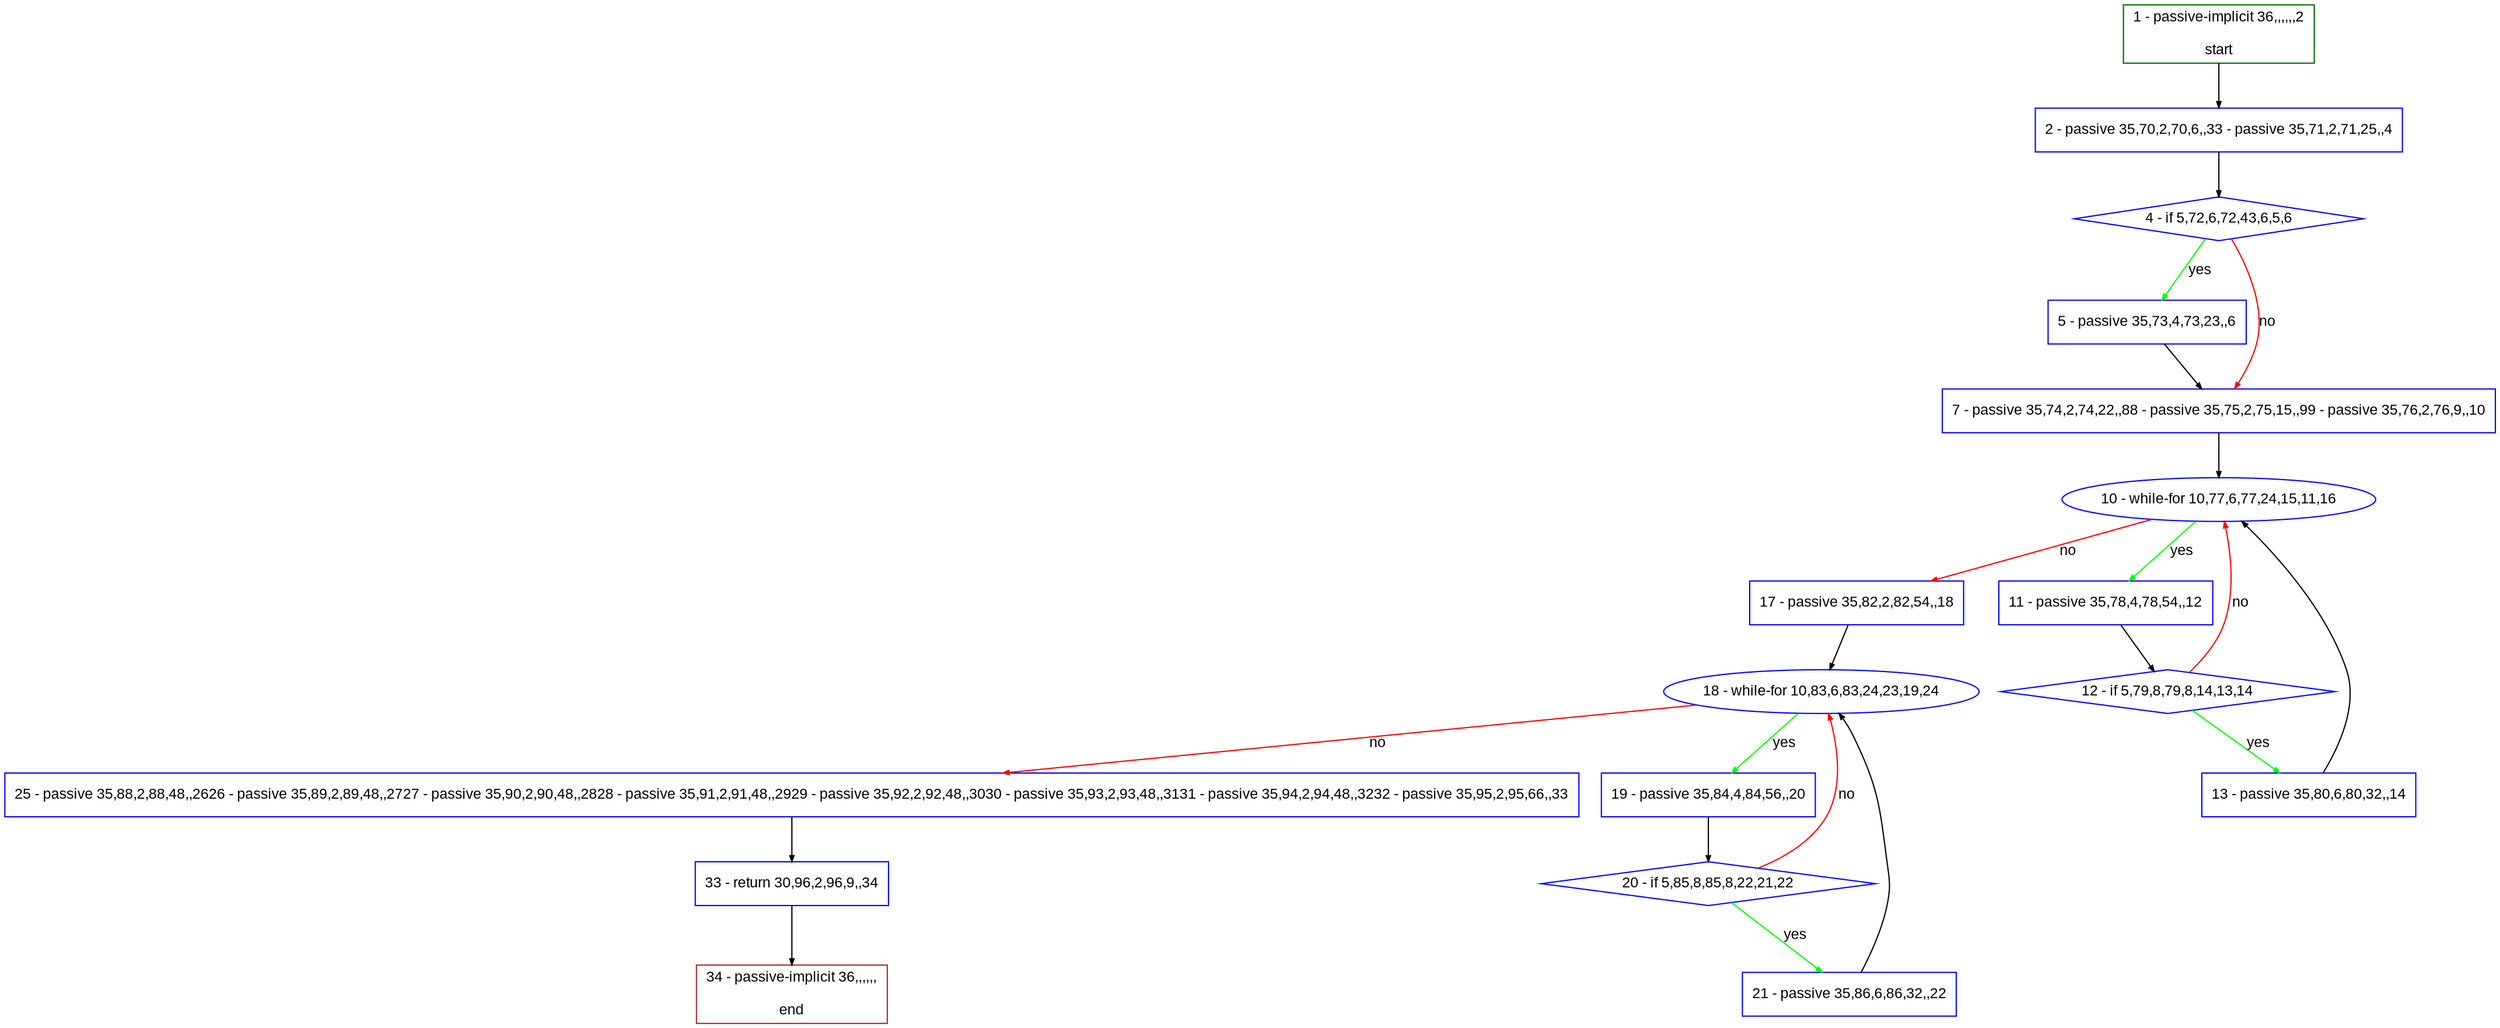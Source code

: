 digraph "" {
  graph [pack="true", label="", fontsize="12", packmode="clust", fontname="Arial", fillcolor="#FFFFCC", bgcolor="white", style="rounded,filled", compound="true"];
  node [node_initialized="no", label="", color="grey", fontsize="12", fillcolor="white", fontname="Arial", style="filled", shape="rectangle", compound="true", fixedsize="false"];
  edge [fontcolor="black", arrowhead="normal", arrowtail="none", arrowsize="0.5", ltail="", label="", color="black", fontsize="12", lhead="", fontname="Arial", dir="forward", compound="true"];
  __N1 [label="2 - passive 35,70,2,70,6,,33 - passive 35,71,2,71,25,,4", color="#0000ff", fillcolor="#ffffff", style="filled", shape="box"];
  __N2 [label="1 - passive-implicit 36,,,,,,2\n\nstart", color="#006400", fillcolor="#ffffff", style="filled", shape="box"];
  __N3 [label="4 - if 5,72,6,72,43,6,5,6", color="#0000ff", fillcolor="#ffffff", style="filled", shape="diamond"];
  __N4 [label="5 - passive 35,73,4,73,23,,6", color="#0000ff", fillcolor="#ffffff", style="filled", shape="box"];
  __N5 [label="7 - passive 35,74,2,74,22,,88 - passive 35,75,2,75,15,,99 - passive 35,76,2,76,9,,10", color="#0000ff", fillcolor="#ffffff", style="filled", shape="box"];
  __N6 [label="10 - while-for 10,77,6,77,24,15,11,16", color="#0000ff", fillcolor="#ffffff", style="filled", shape="oval"];
  __N7 [label="11 - passive 35,78,4,78,54,,12", color="#0000ff", fillcolor="#ffffff", style="filled", shape="box"];
  __N8 [label="17 - passive 35,82,2,82,54,,18", color="#0000ff", fillcolor="#ffffff", style="filled", shape="box"];
  __N9 [label="12 - if 5,79,8,79,8,14,13,14", color="#0000ff", fillcolor="#ffffff", style="filled", shape="diamond"];
  __N10 [label="13 - passive 35,80,6,80,32,,14", color="#0000ff", fillcolor="#ffffff", style="filled", shape="box"];
  __N11 [label="18 - while-for 10,83,6,83,24,23,19,24", color="#0000ff", fillcolor="#ffffff", style="filled", shape="oval"];
  __N12 [label="19 - passive 35,84,4,84,56,,20", color="#0000ff", fillcolor="#ffffff", style="filled", shape="box"];
  __N13 [label="25 - passive 35,88,2,88,48,,2626 - passive 35,89,2,89,48,,2727 - passive 35,90,2,90,48,,2828 - passive 35,91,2,91,48,,2929 - passive 35,92,2,92,48,,3030 - passive 35,93,2,93,48,,3131 - passive 35,94,2,94,48,,3232 - passive 35,95,2,95,66,,33", color="#0000ff", fillcolor="#ffffff", style="filled", shape="box"];
  __N14 [label="20 - if 5,85,8,85,8,22,21,22", color="#0000ff", fillcolor="#ffffff", style="filled", shape="diamond"];
  __N15 [label="21 - passive 35,86,6,86,32,,22", color="#0000ff", fillcolor="#ffffff", style="filled", shape="box"];
  __N16 [label="33 - return 30,96,2,96,9,,34", color="#0000ff", fillcolor="#ffffff", style="filled", shape="box"];
  __N17 [label="34 - passive-implicit 36,,,,,,\n\nend", color="#a52a2a", fillcolor="#ffffff", style="filled", shape="box"];
  __N2 -> __N1 [arrowhead="normal", arrowtail="none", color="#000000", label="", dir="forward"];
  __N1 -> __N3 [arrowhead="normal", arrowtail="none", color="#000000", label="", dir="forward"];
  __N3 -> __N4 [arrowhead="normal", arrowtail="none", color="#00ff00", label="yes", dir="forward"];
  __N3 -> __N5 [arrowhead="normal", arrowtail="none", color="#ff0000", label="no", dir="forward"];
  __N4 -> __N5 [arrowhead="normal", arrowtail="none", color="#000000", label="", dir="forward"];
  __N5 -> __N6 [arrowhead="normal", arrowtail="none", color="#000000", label="", dir="forward"];
  __N6 -> __N7 [arrowhead="normal", arrowtail="none", color="#00ff00", label="yes", dir="forward"];
  __N6 -> __N8 [arrowhead="normal", arrowtail="none", color="#ff0000", label="no", dir="forward"];
  __N7 -> __N9 [arrowhead="normal", arrowtail="none", color="#000000", label="", dir="forward"];
  __N9 -> __N6 [arrowhead="normal", arrowtail="none", color="#ff0000", label="no", dir="forward"];
  __N9 -> __N10 [arrowhead="normal", arrowtail="none", color="#00ff00", label="yes", dir="forward"];
  __N10 -> __N6 [arrowhead="normal", arrowtail="none", color="#000000", label="", dir="forward"];
  __N8 -> __N11 [arrowhead="normal", arrowtail="none", color="#000000", label="", dir="forward"];
  __N11 -> __N12 [arrowhead="normal", arrowtail="none", color="#00ff00", label="yes", dir="forward"];
  __N11 -> __N13 [arrowhead="normal", arrowtail="none", color="#ff0000", label="no", dir="forward"];
  __N12 -> __N14 [arrowhead="normal", arrowtail="none", color="#000000", label="", dir="forward"];
  __N14 -> __N11 [arrowhead="normal", arrowtail="none", color="#ff0000", label="no", dir="forward"];
  __N14 -> __N15 [arrowhead="normal", arrowtail="none", color="#00ff00", label="yes", dir="forward"];
  __N15 -> __N11 [arrowhead="normal", arrowtail="none", color="#000000", label="", dir="forward"];
  __N13 -> __N16 [arrowhead="normal", arrowtail="none", color="#000000", label="", dir="forward"];
  __N16 -> __N17 [arrowhead="normal", arrowtail="none", color="#000000", label="", dir="forward"];
}
